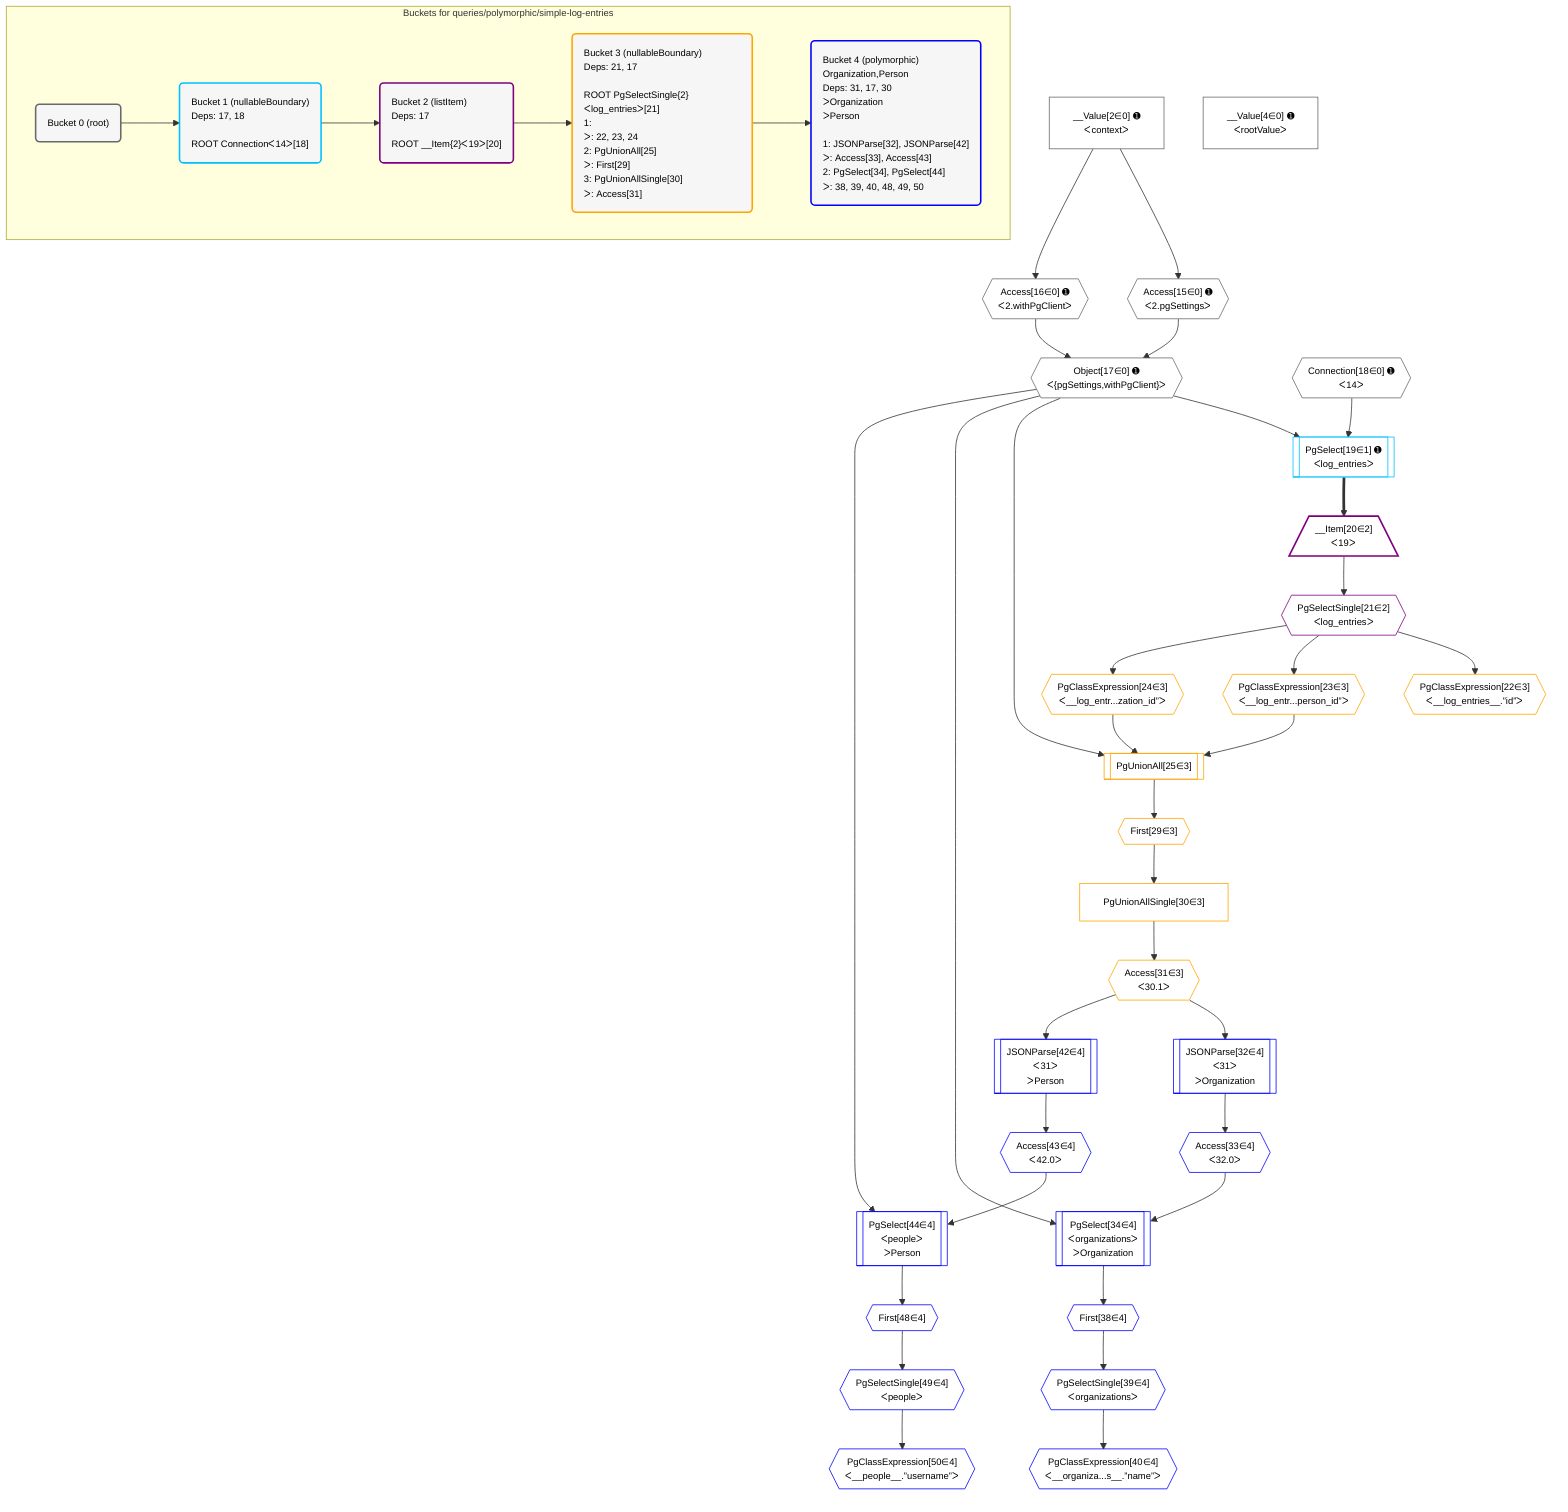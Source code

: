 %%{init: {'themeVariables': { 'fontSize': '12px'}}}%%
graph TD
    classDef path fill:#eee,stroke:#000,color:#000
    classDef plan fill:#fff,stroke-width:1px,color:#000
    classDef itemplan fill:#fff,stroke-width:2px,color:#000
    classDef unbatchedplan fill:#dff,stroke-width:1px,color:#000
    classDef sideeffectplan fill:#fcc,stroke-width:2px,color:#000
    classDef bucket fill:#f6f6f6,color:#000,stroke-width:2px,text-align:left


    %% plan dependencies
    Object17{{"Object[17∈0] ➊<br />ᐸ{pgSettings,withPgClient}ᐳ"}}:::plan
    Access15{{"Access[15∈0] ➊<br />ᐸ2.pgSettingsᐳ"}}:::plan
    Access16{{"Access[16∈0] ➊<br />ᐸ2.withPgClientᐳ"}}:::plan
    Access15 & Access16 --> Object17
    __Value2["__Value[2∈0] ➊<br />ᐸcontextᐳ"]:::plan
    __Value2 --> Access15
    __Value2 --> Access16
    __Value4["__Value[4∈0] ➊<br />ᐸrootValueᐳ"]:::plan
    Connection18{{"Connection[18∈0] ➊<br />ᐸ14ᐳ"}}:::plan
    PgSelect19[["PgSelect[19∈1] ➊<br />ᐸlog_entriesᐳ"]]:::plan
    Object17 & Connection18 --> PgSelect19
    __Item20[/"__Item[20∈2]<br />ᐸ19ᐳ"\]:::itemplan
    PgSelect19 ==> __Item20
    PgSelectSingle21{{"PgSelectSingle[21∈2]<br />ᐸlog_entriesᐳ"}}:::plan
    __Item20 --> PgSelectSingle21
    PgUnionAll25[["PgUnionAll[25∈3]"]]:::plan
    PgClassExpression23{{"PgClassExpression[23∈3]<br />ᐸ__log_entr...person_id”ᐳ"}}:::plan
    PgClassExpression24{{"PgClassExpression[24∈3]<br />ᐸ__log_entr...zation_id”ᐳ"}}:::plan
    Object17 & PgClassExpression23 & PgClassExpression24 --> PgUnionAll25
    PgClassExpression22{{"PgClassExpression[22∈3]<br />ᐸ__log_entries__.”id”ᐳ"}}:::plan
    PgSelectSingle21 --> PgClassExpression22
    PgSelectSingle21 --> PgClassExpression23
    PgSelectSingle21 --> PgClassExpression24
    First29{{"First[29∈3]"}}:::plan
    PgUnionAll25 --> First29
    PgUnionAllSingle30["PgUnionAllSingle[30∈3]"]:::plan
    First29 --> PgUnionAllSingle30
    Access31{{"Access[31∈3]<br />ᐸ30.1ᐳ"}}:::plan
    PgUnionAllSingle30 --> Access31
    PgSelect34[["PgSelect[34∈4]<br />ᐸorganizationsᐳ<br />ᐳOrganization"]]:::plan
    Access33{{"Access[33∈4]<br />ᐸ32.0ᐳ"}}:::plan
    Object17 & Access33 --> PgSelect34
    PgSelect44[["PgSelect[44∈4]<br />ᐸpeopleᐳ<br />ᐳPerson"]]:::plan
    Access43{{"Access[43∈4]<br />ᐸ42.0ᐳ"}}:::plan
    Object17 & Access43 --> PgSelect44
    JSONParse32[["JSONParse[32∈4]<br />ᐸ31ᐳ<br />ᐳOrganization"]]:::plan
    Access31 --> JSONParse32
    JSONParse32 --> Access33
    First38{{"First[38∈4]"}}:::plan
    PgSelect34 --> First38
    PgSelectSingle39{{"PgSelectSingle[39∈4]<br />ᐸorganizationsᐳ"}}:::plan
    First38 --> PgSelectSingle39
    PgClassExpression40{{"PgClassExpression[40∈4]<br />ᐸ__organiza...s__.”name”ᐳ"}}:::plan
    PgSelectSingle39 --> PgClassExpression40
    JSONParse42[["JSONParse[42∈4]<br />ᐸ31ᐳ<br />ᐳPerson"]]:::plan
    Access31 --> JSONParse42
    JSONParse42 --> Access43
    First48{{"First[48∈4]"}}:::plan
    PgSelect44 --> First48
    PgSelectSingle49{{"PgSelectSingle[49∈4]<br />ᐸpeopleᐳ"}}:::plan
    First48 --> PgSelectSingle49
    PgClassExpression50{{"PgClassExpression[50∈4]<br />ᐸ__people__.”username”ᐳ"}}:::plan
    PgSelectSingle49 --> PgClassExpression50

    %% define steps

    subgraph "Buckets for queries/polymorphic/simple-log-entries"
    Bucket0("Bucket 0 (root)"):::bucket
    classDef bucket0 stroke:#696969
    class Bucket0,__Value2,__Value4,Access15,Access16,Object17,Connection18 bucket0
    Bucket1("Bucket 1 (nullableBoundary)<br />Deps: 17, 18<br /><br />ROOT Connectionᐸ14ᐳ[18]"):::bucket
    classDef bucket1 stroke:#00bfff
    class Bucket1,PgSelect19 bucket1
    Bucket2("Bucket 2 (listItem)<br />Deps: 17<br /><br />ROOT __Item{2}ᐸ19ᐳ[20]"):::bucket
    classDef bucket2 stroke:#7f007f
    class Bucket2,__Item20,PgSelectSingle21 bucket2
    Bucket3("Bucket 3 (nullableBoundary)<br />Deps: 21, 17<br /><br />ROOT PgSelectSingle{2}ᐸlog_entriesᐳ[21]<br />1: <br />ᐳ: 22, 23, 24<br />2: PgUnionAll[25]<br />ᐳ: First[29]<br />3: PgUnionAllSingle[30]<br />ᐳ: Access[31]"):::bucket
    classDef bucket3 stroke:#ffa500
    class Bucket3,PgClassExpression22,PgClassExpression23,PgClassExpression24,PgUnionAll25,First29,PgUnionAllSingle30,Access31 bucket3
    Bucket4("Bucket 4 (polymorphic)<br />Organization,Person<br />Deps: 31, 17, 30<br />ᐳOrganization<br />ᐳPerson<br /><br />1: JSONParse[32], JSONParse[42]<br />ᐳ: Access[33], Access[43]<br />2: PgSelect[34], PgSelect[44]<br />ᐳ: 38, 39, 40, 48, 49, 50"):::bucket
    classDef bucket4 stroke:#0000ff
    class Bucket4,JSONParse32,Access33,PgSelect34,First38,PgSelectSingle39,PgClassExpression40,JSONParse42,Access43,PgSelect44,First48,PgSelectSingle49,PgClassExpression50 bucket4
    Bucket0 --> Bucket1
    Bucket1 --> Bucket2
    Bucket2 --> Bucket3
    Bucket3 --> Bucket4
    end